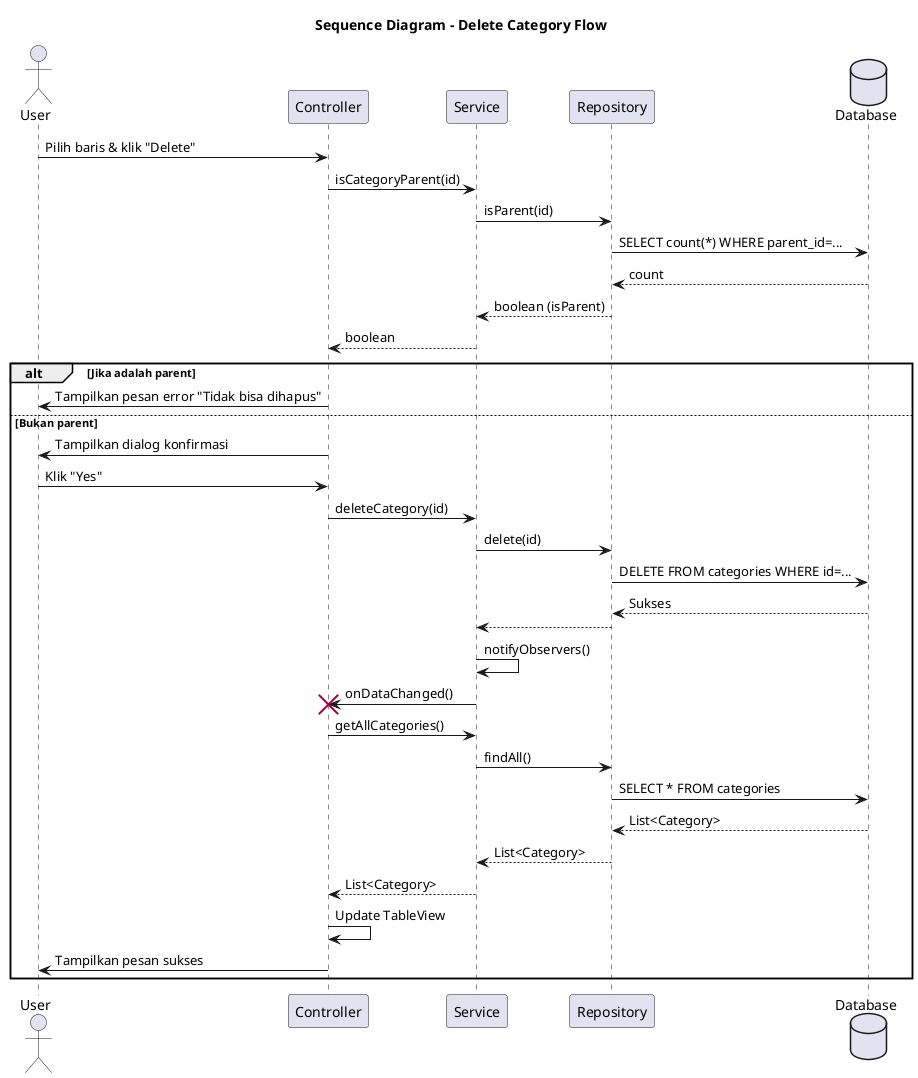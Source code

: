 @startuml
' Dibuat pada: Tue Jun 10 12:10:00 WIB 2025
' Diagram Urutan untuk Alur Menghapus Kategori

title Sequence Diagram - Delete Category Flow

actor User
participant "Controller" as C
participant "Service" as S
participant "Repository" as R
database "Database" as DB

User -> C: Pilih baris & klik "Delete"
C -> S: isCategoryParent(id)
S -> R: isParent(id)
R -> DB: SELECT count(*) WHERE parent_id=...
DB --> R: count
R --> S: boolean (isParent)
S --> C: boolean

alt Jika adalah parent
  C -> User: Tampilkan pesan error "Tidak bisa dihapus"
else Bukan parent
  C -> User: Tampilkan dialog konfirmasi
  User -> C: Klik "Yes"
  C -> S: deleteCategory(id)
  S -> R: delete(id)
  R -> DB: DELETE FROM categories WHERE id=...
  DB --> R: Sukses
  R --> S:

  '-- Observer Notification Starts --'
  S -> S: notifyObservers()
  S -> C !!: onDataChanged()

  '-- UI Refresh Starts --'
  C -> S: getAllCategories()
  S -> R: findAll()
  R -> DB: SELECT * FROM categories
  DB --> R: List<Category>
  R --> S: List<Category>
  S --> C: List<Category>
  C -> C: Update TableView
  C -> User: Tampilkan pesan sukses
end

@enduml